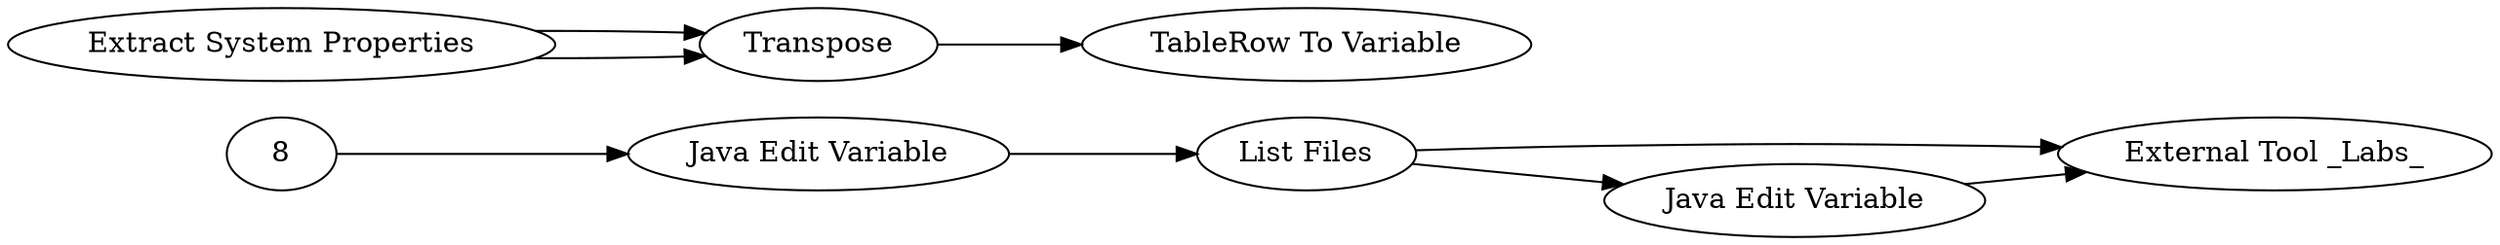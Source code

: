 digraph {
	2 [label="External Tool _Labs_"]
	3 [label="Java Edit Variable"]
	4 [label="Data Generator"]
	5 [label="External Tool _Labs_"]
	7 [label="Java Edit Variable"]
	4 [label="Extract System Properties"]
	5 [label=Transpose]
	6 [label="TableRow To Variable"]
	9 [label="List Files"]
	4 -> 5
	5 -> 6
	3 -> 2
	4 -> 5
	7 -> 9
	8 -> 7
	9 -> 3
	9 -> 2
	rankdir=LR
}
